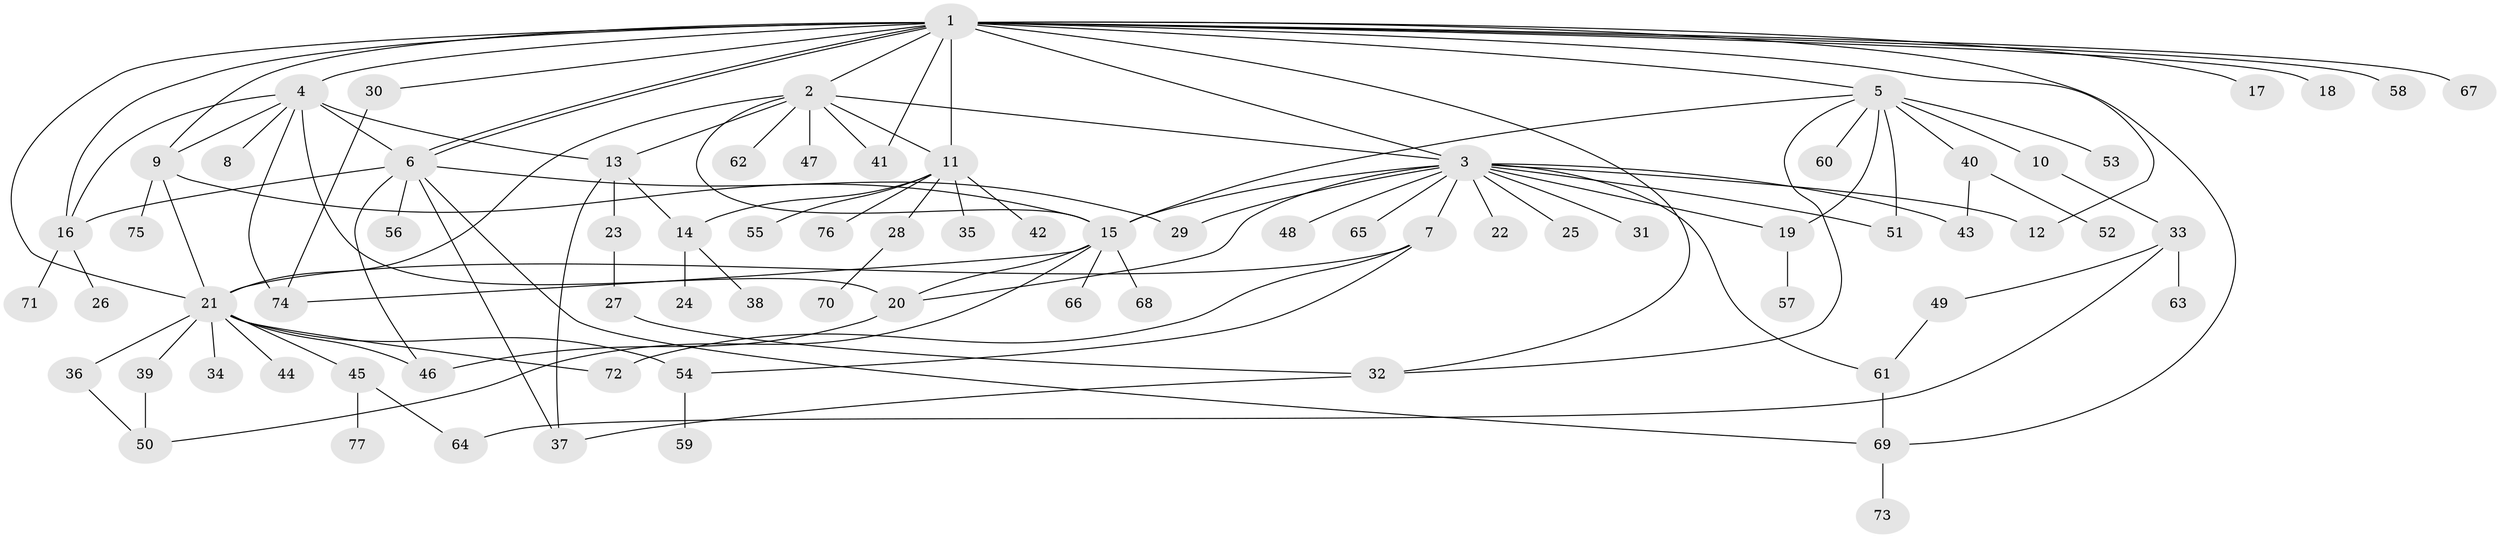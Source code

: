// Generated by graph-tools (version 1.1) at 2025/01/03/09/25 03:01:39]
// undirected, 77 vertices, 115 edges
graph export_dot {
graph [start="1"]
  node [color=gray90,style=filled];
  1;
  2;
  3;
  4;
  5;
  6;
  7;
  8;
  9;
  10;
  11;
  12;
  13;
  14;
  15;
  16;
  17;
  18;
  19;
  20;
  21;
  22;
  23;
  24;
  25;
  26;
  27;
  28;
  29;
  30;
  31;
  32;
  33;
  34;
  35;
  36;
  37;
  38;
  39;
  40;
  41;
  42;
  43;
  44;
  45;
  46;
  47;
  48;
  49;
  50;
  51;
  52;
  53;
  54;
  55;
  56;
  57;
  58;
  59;
  60;
  61;
  62;
  63;
  64;
  65;
  66;
  67;
  68;
  69;
  70;
  71;
  72;
  73;
  74;
  75;
  76;
  77;
  1 -- 2;
  1 -- 3;
  1 -- 4;
  1 -- 5;
  1 -- 6;
  1 -- 6;
  1 -- 9;
  1 -- 11;
  1 -- 12;
  1 -- 16;
  1 -- 17;
  1 -- 18;
  1 -- 21;
  1 -- 30;
  1 -- 32;
  1 -- 41;
  1 -- 58;
  1 -- 67;
  1 -- 69;
  2 -- 3;
  2 -- 11;
  2 -- 13;
  2 -- 15;
  2 -- 21;
  2 -- 41;
  2 -- 47;
  2 -- 62;
  3 -- 7;
  3 -- 12;
  3 -- 15;
  3 -- 19;
  3 -- 20;
  3 -- 22;
  3 -- 25;
  3 -- 29;
  3 -- 31;
  3 -- 43;
  3 -- 48;
  3 -- 51;
  3 -- 61;
  3 -- 65;
  4 -- 6;
  4 -- 8;
  4 -- 9;
  4 -- 13;
  4 -- 16;
  4 -- 20;
  4 -- 74;
  5 -- 10;
  5 -- 15;
  5 -- 19;
  5 -- 32;
  5 -- 40;
  5 -- 51;
  5 -- 53;
  5 -- 60;
  6 -- 16;
  6 -- 29;
  6 -- 37;
  6 -- 46;
  6 -- 56;
  6 -- 69;
  7 -- 21;
  7 -- 54;
  7 -- 72;
  9 -- 15;
  9 -- 21;
  9 -- 75;
  10 -- 33;
  11 -- 14;
  11 -- 28;
  11 -- 35;
  11 -- 42;
  11 -- 55;
  11 -- 76;
  13 -- 14;
  13 -- 23;
  13 -- 37;
  14 -- 24;
  14 -- 38;
  15 -- 20;
  15 -- 50;
  15 -- 66;
  15 -- 68;
  15 -- 74;
  16 -- 26;
  16 -- 71;
  19 -- 57;
  20 -- 46;
  21 -- 34;
  21 -- 36;
  21 -- 39;
  21 -- 44;
  21 -- 45;
  21 -- 46;
  21 -- 54;
  21 -- 72;
  23 -- 27;
  27 -- 32;
  28 -- 70;
  30 -- 74;
  32 -- 37;
  33 -- 49;
  33 -- 63;
  33 -- 64;
  36 -- 50;
  39 -- 50;
  40 -- 43;
  40 -- 52;
  45 -- 64;
  45 -- 77;
  49 -- 61;
  54 -- 59;
  61 -- 69;
  69 -- 73;
}
